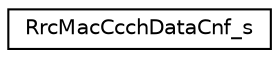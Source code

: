 digraph "Graphical Class Hierarchy"
{
 // LATEX_PDF_SIZE
  edge [fontname="Helvetica",fontsize="10",labelfontname="Helvetica",labelfontsize="10"];
  node [fontname="Helvetica",fontsize="10",shape=record];
  rankdir="LR";
  Node0 [label="RrcMacCcchDataCnf_s",height=0.2,width=0.4,color="black", fillcolor="white", style="filled",URL="$structRrcMacCcchDataCnf__s.html",tooltip=" "];
}
